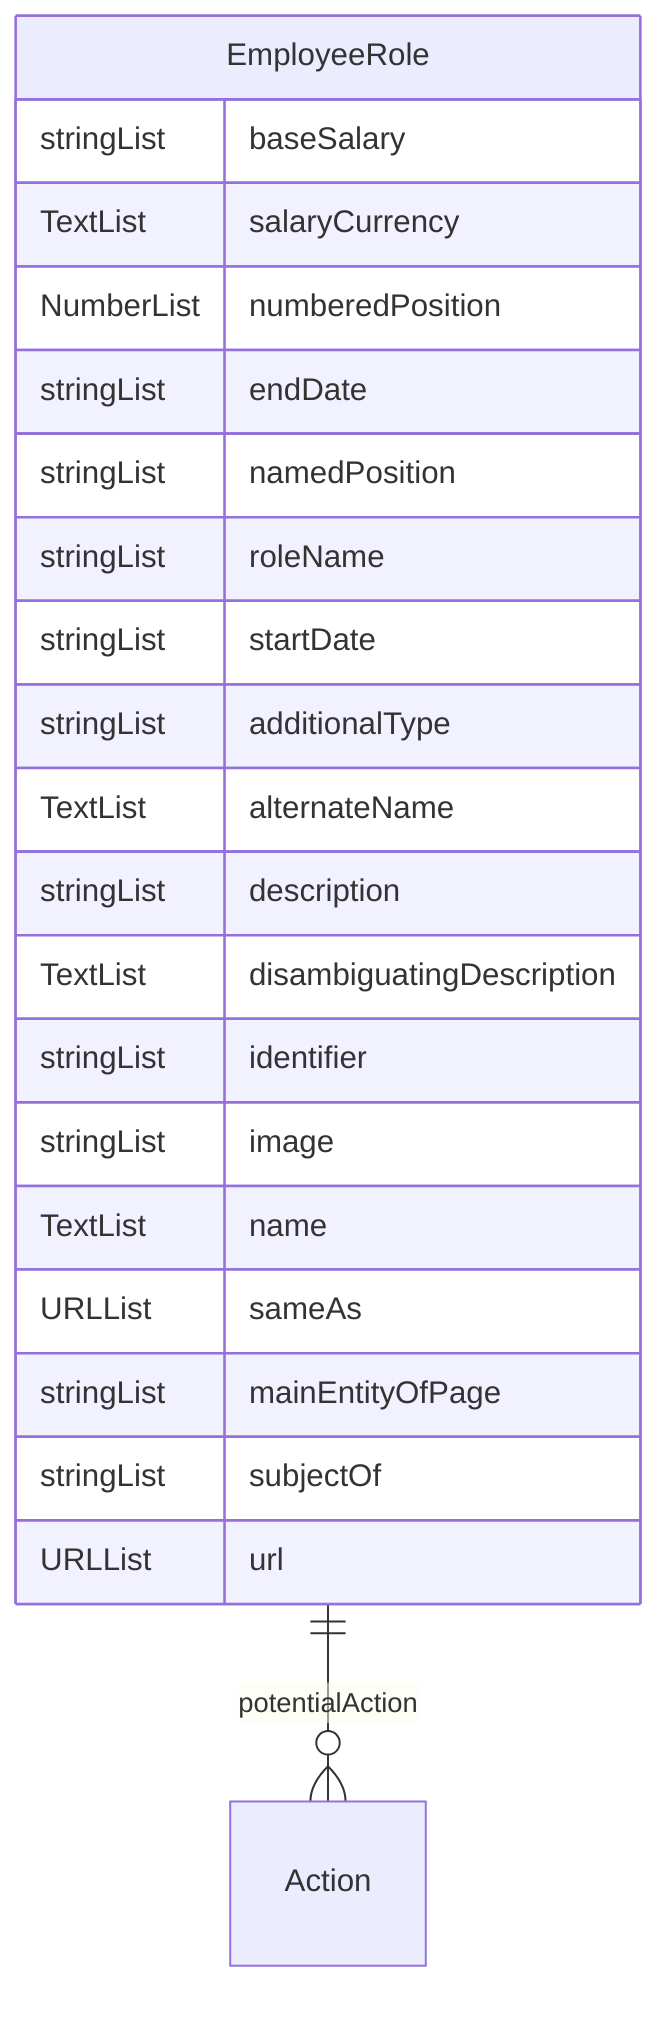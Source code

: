 erDiagram
EmployeeRole {
    stringList baseSalary  
    TextList salaryCurrency  
    NumberList numberedPosition  
    stringList endDate  
    stringList namedPosition  
    stringList roleName  
    stringList startDate  
    stringList additionalType  
    TextList alternateName  
    stringList description  
    TextList disambiguatingDescription  
    stringList identifier  
    stringList image  
    TextList name  
    URLList sameAs  
    stringList mainEntityOfPage  
    stringList subjectOf  
    URLList url  
}

EmployeeRole ||--}o Action : "potentialAction"